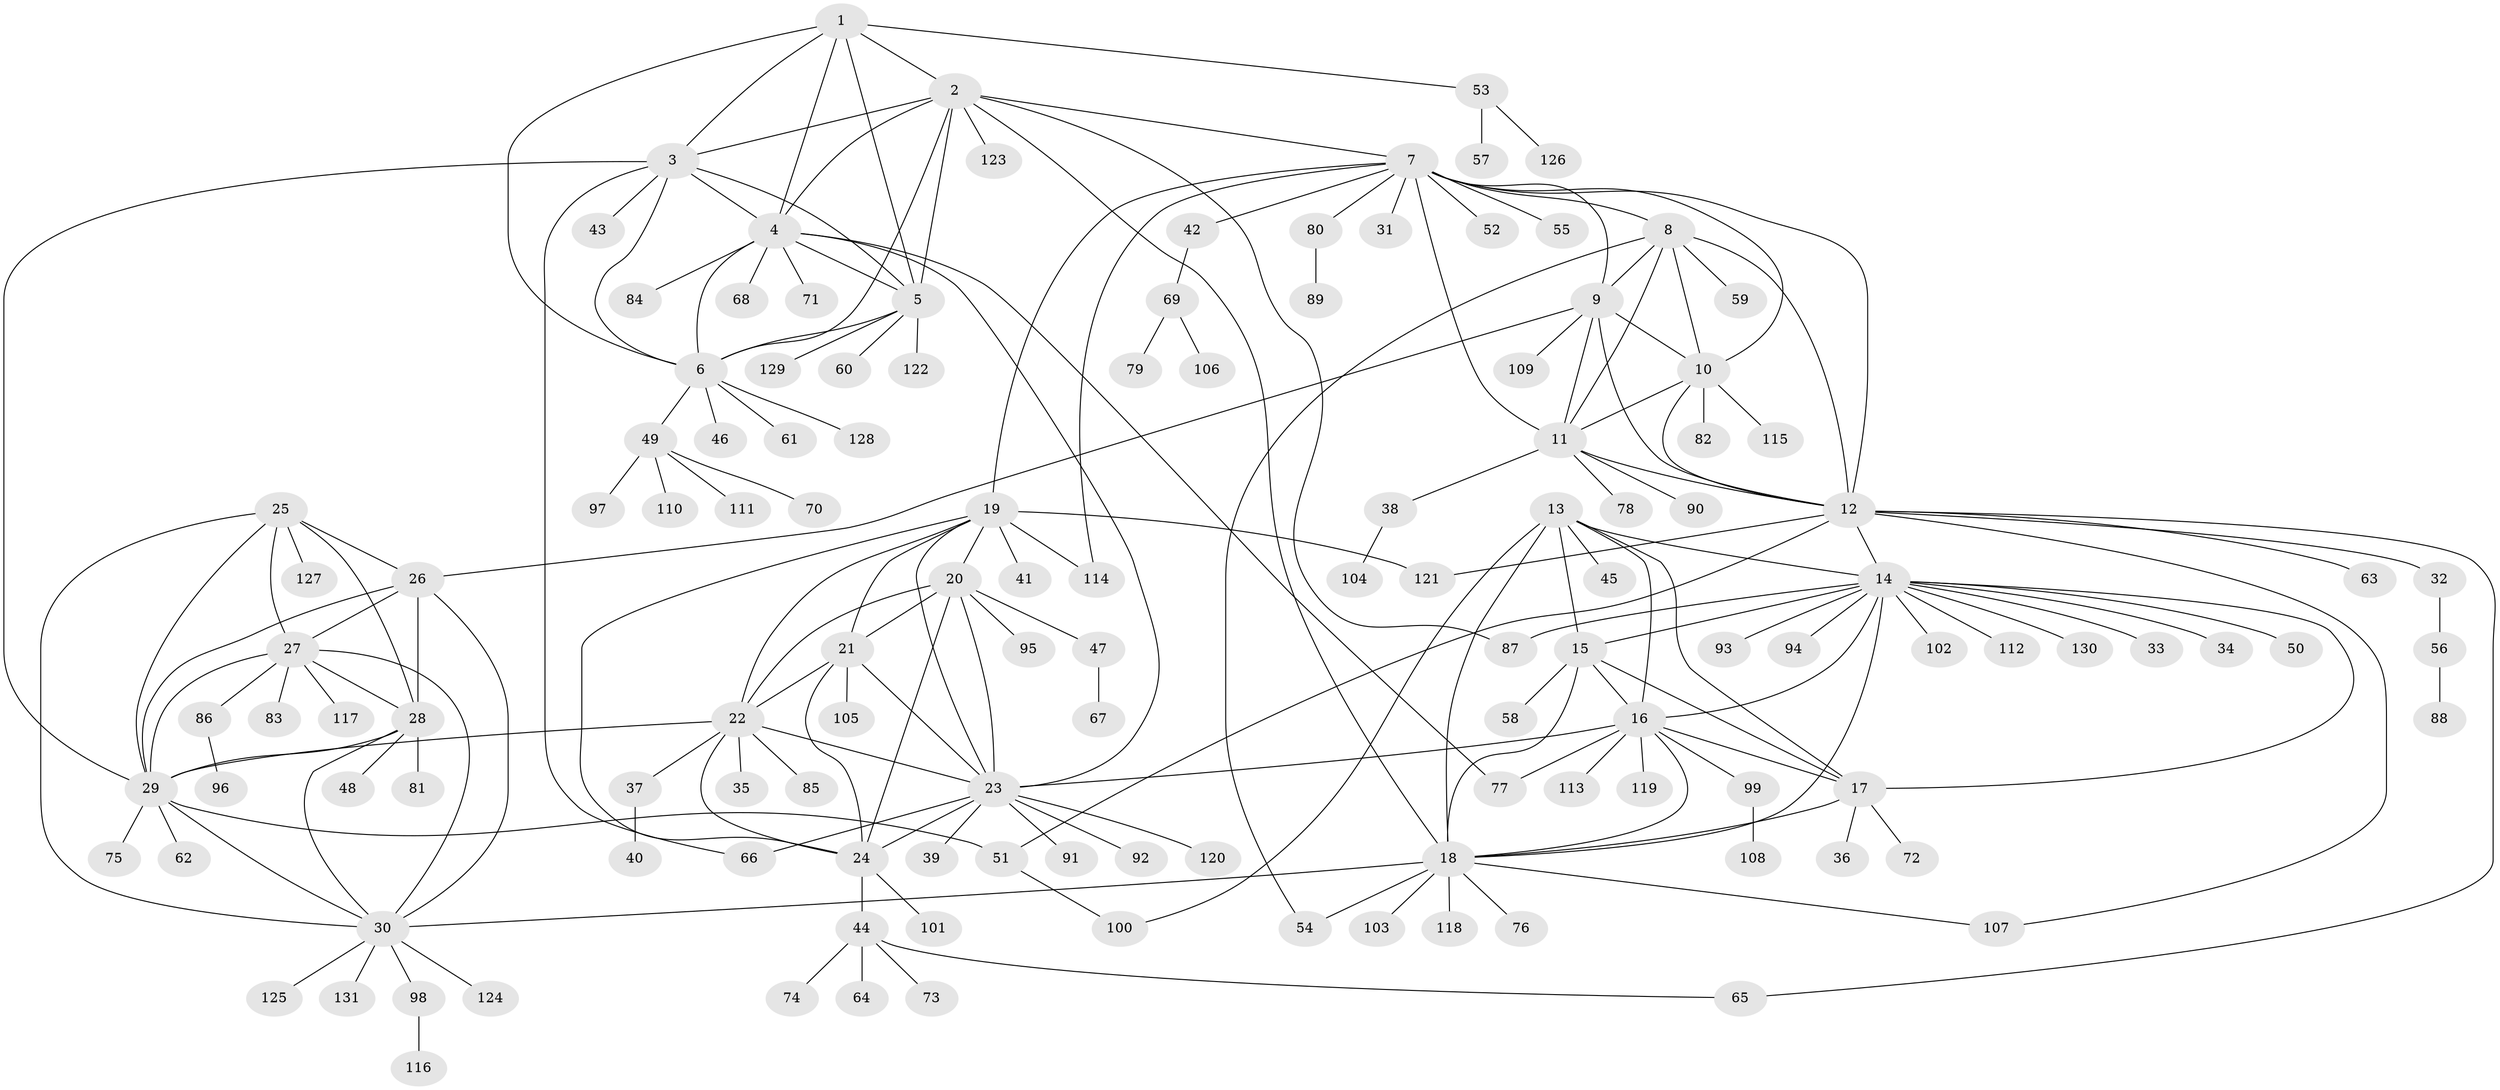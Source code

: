 // Generated by graph-tools (version 1.1) at 2025/54/03/09/25 04:54:26]
// undirected, 131 vertices, 196 edges
graph export_dot {
graph [start="1"]
  node [color=gray90,style=filled];
  1;
  2;
  3;
  4;
  5;
  6;
  7;
  8;
  9;
  10;
  11;
  12;
  13;
  14;
  15;
  16;
  17;
  18;
  19;
  20;
  21;
  22;
  23;
  24;
  25;
  26;
  27;
  28;
  29;
  30;
  31;
  32;
  33;
  34;
  35;
  36;
  37;
  38;
  39;
  40;
  41;
  42;
  43;
  44;
  45;
  46;
  47;
  48;
  49;
  50;
  51;
  52;
  53;
  54;
  55;
  56;
  57;
  58;
  59;
  60;
  61;
  62;
  63;
  64;
  65;
  66;
  67;
  68;
  69;
  70;
  71;
  72;
  73;
  74;
  75;
  76;
  77;
  78;
  79;
  80;
  81;
  82;
  83;
  84;
  85;
  86;
  87;
  88;
  89;
  90;
  91;
  92;
  93;
  94;
  95;
  96;
  97;
  98;
  99;
  100;
  101;
  102;
  103;
  104;
  105;
  106;
  107;
  108;
  109;
  110;
  111;
  112;
  113;
  114;
  115;
  116;
  117;
  118;
  119;
  120;
  121;
  122;
  123;
  124;
  125;
  126;
  127;
  128;
  129;
  130;
  131;
  1 -- 2;
  1 -- 3;
  1 -- 4;
  1 -- 5;
  1 -- 6;
  1 -- 53;
  2 -- 3;
  2 -- 4;
  2 -- 5;
  2 -- 6;
  2 -- 7;
  2 -- 18;
  2 -- 87;
  2 -- 123;
  3 -- 4;
  3 -- 5;
  3 -- 6;
  3 -- 29;
  3 -- 43;
  3 -- 66;
  4 -- 5;
  4 -- 6;
  4 -- 23;
  4 -- 68;
  4 -- 71;
  4 -- 77;
  4 -- 84;
  5 -- 6;
  5 -- 60;
  5 -- 122;
  5 -- 129;
  6 -- 46;
  6 -- 49;
  6 -- 61;
  6 -- 128;
  7 -- 8;
  7 -- 9;
  7 -- 10;
  7 -- 11;
  7 -- 12;
  7 -- 19;
  7 -- 31;
  7 -- 42;
  7 -- 52;
  7 -- 55;
  7 -- 80;
  7 -- 114;
  8 -- 9;
  8 -- 10;
  8 -- 11;
  8 -- 12;
  8 -- 54;
  8 -- 59;
  9 -- 10;
  9 -- 11;
  9 -- 12;
  9 -- 26;
  9 -- 109;
  10 -- 11;
  10 -- 12;
  10 -- 82;
  10 -- 115;
  11 -- 12;
  11 -- 38;
  11 -- 78;
  11 -- 90;
  12 -- 14;
  12 -- 32;
  12 -- 51;
  12 -- 63;
  12 -- 65;
  12 -- 107;
  12 -- 121;
  13 -- 14;
  13 -- 15;
  13 -- 16;
  13 -- 17;
  13 -- 18;
  13 -- 45;
  13 -- 100;
  14 -- 15;
  14 -- 16;
  14 -- 17;
  14 -- 18;
  14 -- 33;
  14 -- 34;
  14 -- 50;
  14 -- 87;
  14 -- 93;
  14 -- 94;
  14 -- 102;
  14 -- 112;
  14 -- 130;
  15 -- 16;
  15 -- 17;
  15 -- 18;
  15 -- 58;
  16 -- 17;
  16 -- 18;
  16 -- 23;
  16 -- 77;
  16 -- 99;
  16 -- 113;
  16 -- 119;
  17 -- 18;
  17 -- 36;
  17 -- 72;
  18 -- 30;
  18 -- 54;
  18 -- 76;
  18 -- 103;
  18 -- 107;
  18 -- 118;
  19 -- 20;
  19 -- 21;
  19 -- 22;
  19 -- 23;
  19 -- 24;
  19 -- 41;
  19 -- 114;
  19 -- 121;
  20 -- 21;
  20 -- 22;
  20 -- 23;
  20 -- 24;
  20 -- 47;
  20 -- 95;
  21 -- 22;
  21 -- 23;
  21 -- 24;
  21 -- 105;
  22 -- 23;
  22 -- 24;
  22 -- 29;
  22 -- 35;
  22 -- 37;
  22 -- 85;
  23 -- 24;
  23 -- 39;
  23 -- 66;
  23 -- 91;
  23 -- 92;
  23 -- 120;
  24 -- 44;
  24 -- 101;
  25 -- 26;
  25 -- 27;
  25 -- 28;
  25 -- 29;
  25 -- 30;
  25 -- 127;
  26 -- 27;
  26 -- 28;
  26 -- 29;
  26 -- 30;
  27 -- 28;
  27 -- 29;
  27 -- 30;
  27 -- 83;
  27 -- 86;
  27 -- 117;
  28 -- 29;
  28 -- 30;
  28 -- 48;
  28 -- 81;
  29 -- 30;
  29 -- 51;
  29 -- 62;
  29 -- 75;
  30 -- 98;
  30 -- 124;
  30 -- 125;
  30 -- 131;
  32 -- 56;
  37 -- 40;
  38 -- 104;
  42 -- 69;
  44 -- 64;
  44 -- 65;
  44 -- 73;
  44 -- 74;
  47 -- 67;
  49 -- 70;
  49 -- 97;
  49 -- 110;
  49 -- 111;
  51 -- 100;
  53 -- 57;
  53 -- 126;
  56 -- 88;
  69 -- 79;
  69 -- 106;
  80 -- 89;
  86 -- 96;
  98 -- 116;
  99 -- 108;
}
